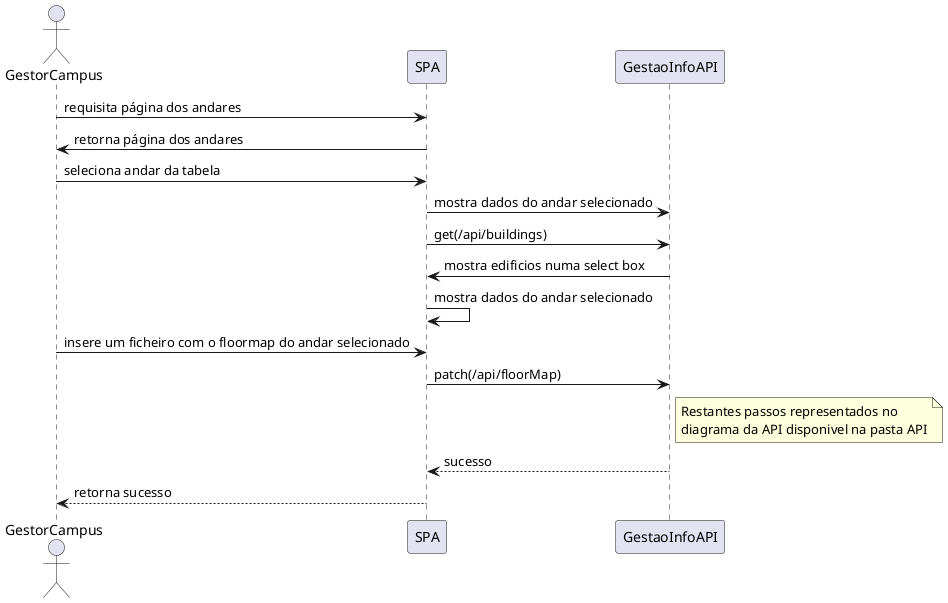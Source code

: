 @startuml

actor GestorCampus as User

participant SPA
participant "GestaoInfoAPI" as API

User -> SPA: requisita página dos andares
SPA -> User: retorna página dos andares

User -> SPA: seleciona andar da tabela
SPA -> API: mostra dados do andar selecionado

SPA -> API: get(/api/buildings)
API -> SPA: mostra edificios numa select box

SPA -> SPA: mostra dados do andar selecionado

User -> SPA: insere um ficheiro com o floormap do andar selecionado

SPA -> API: patch(/api/floorMap)

note right of API 
    Restantes passos representados no 
    diagrama da API disponivel na pasta API
end note

API --> SPA: sucesso
SPA --> User: retorna sucesso

@enduml
